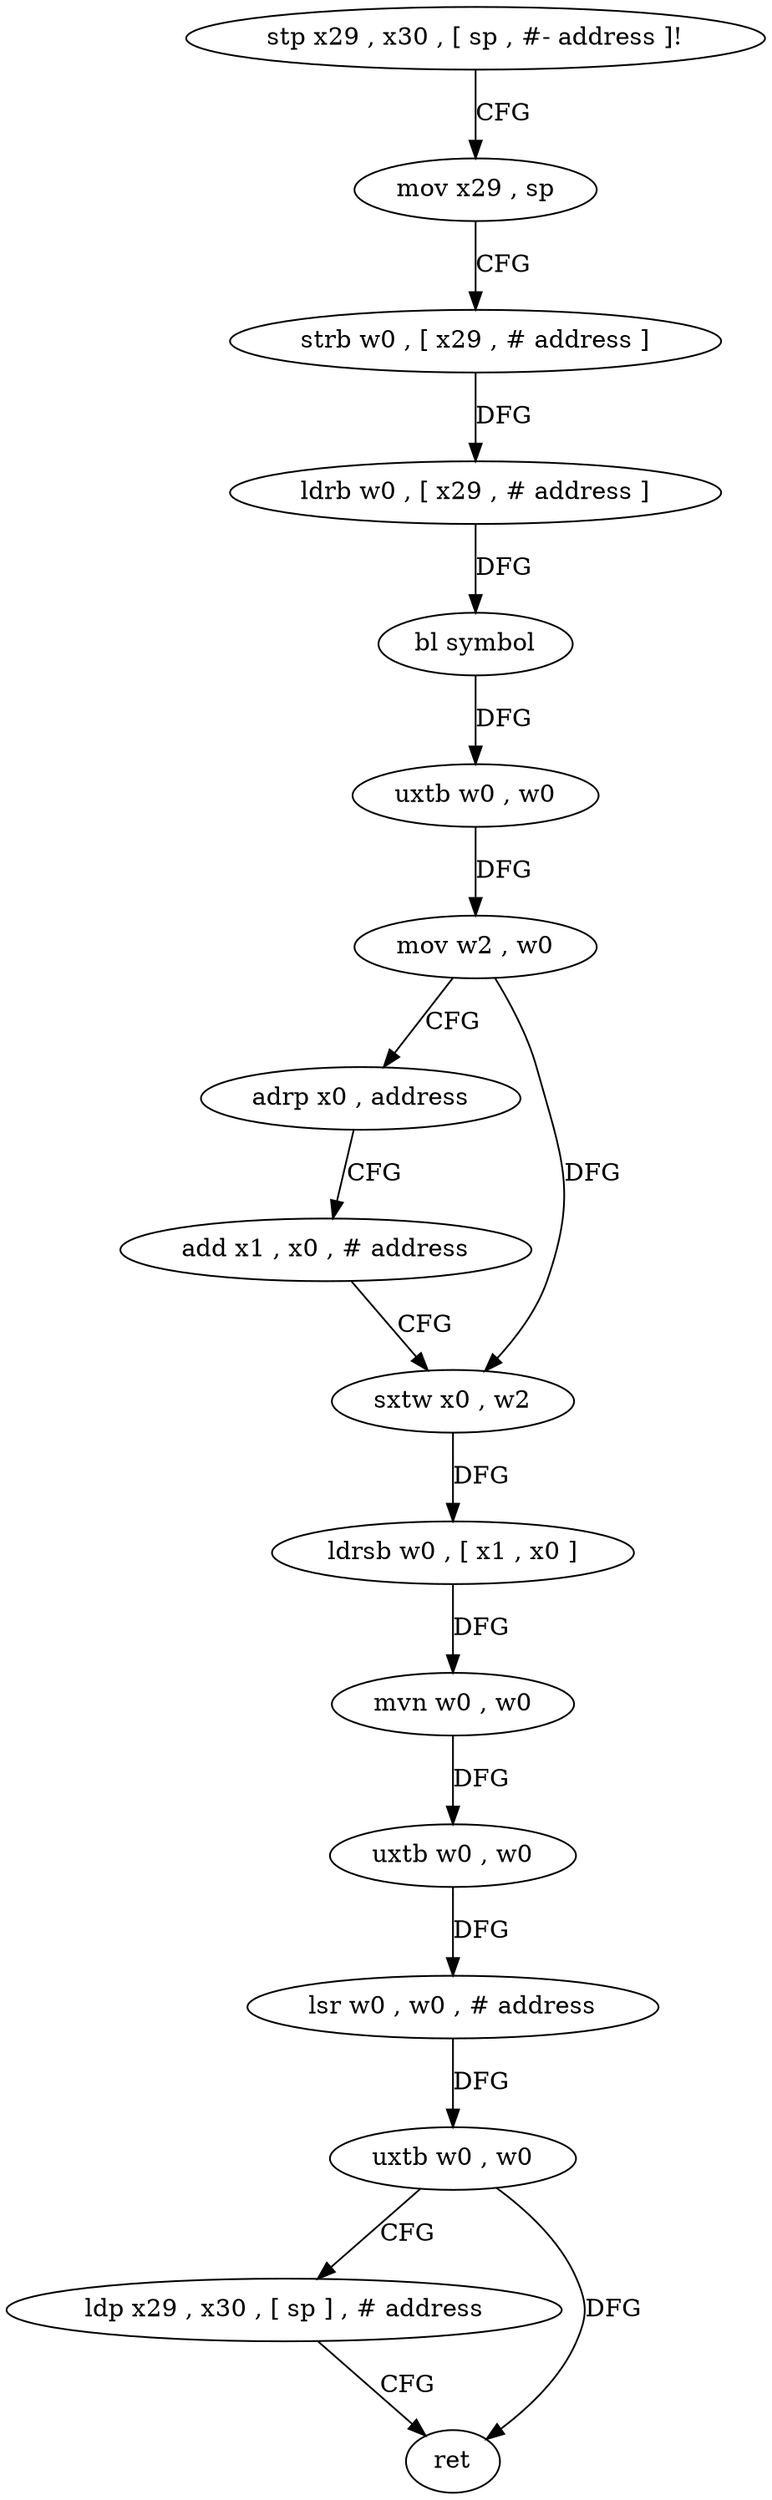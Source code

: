 digraph "func" {
"195024" [label = "stp x29 , x30 , [ sp , #- address ]!" ]
"195028" [label = "mov x29 , sp" ]
"195032" [label = "strb w0 , [ x29 , # address ]" ]
"195036" [label = "ldrb w0 , [ x29 , # address ]" ]
"195040" [label = "bl symbol" ]
"195044" [label = "uxtb w0 , w0" ]
"195048" [label = "mov w2 , w0" ]
"195052" [label = "adrp x0 , address" ]
"195056" [label = "add x1 , x0 , # address" ]
"195060" [label = "sxtw x0 , w2" ]
"195064" [label = "ldrsb w0 , [ x1 , x0 ]" ]
"195068" [label = "mvn w0 , w0" ]
"195072" [label = "uxtb w0 , w0" ]
"195076" [label = "lsr w0 , w0 , # address" ]
"195080" [label = "uxtb w0 , w0" ]
"195084" [label = "ldp x29 , x30 , [ sp ] , # address" ]
"195088" [label = "ret" ]
"195024" -> "195028" [ label = "CFG" ]
"195028" -> "195032" [ label = "CFG" ]
"195032" -> "195036" [ label = "DFG" ]
"195036" -> "195040" [ label = "DFG" ]
"195040" -> "195044" [ label = "DFG" ]
"195044" -> "195048" [ label = "DFG" ]
"195048" -> "195052" [ label = "CFG" ]
"195048" -> "195060" [ label = "DFG" ]
"195052" -> "195056" [ label = "CFG" ]
"195056" -> "195060" [ label = "CFG" ]
"195060" -> "195064" [ label = "DFG" ]
"195064" -> "195068" [ label = "DFG" ]
"195068" -> "195072" [ label = "DFG" ]
"195072" -> "195076" [ label = "DFG" ]
"195076" -> "195080" [ label = "DFG" ]
"195080" -> "195084" [ label = "CFG" ]
"195080" -> "195088" [ label = "DFG" ]
"195084" -> "195088" [ label = "CFG" ]
}
